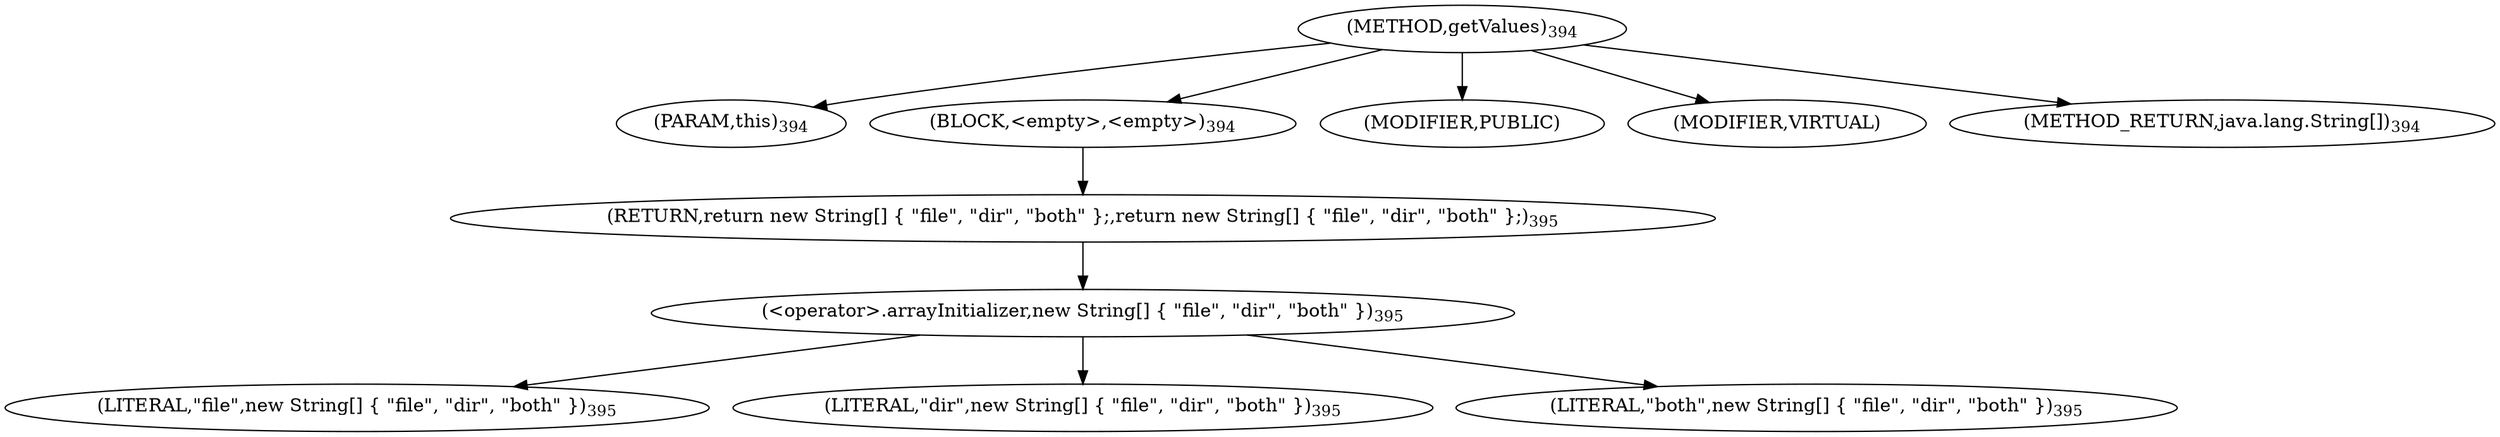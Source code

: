 digraph "getValues" {  
"1020" [label = <(METHOD,getValues)<SUB>394</SUB>> ]
"1021" [label = <(PARAM,this)<SUB>394</SUB>> ]
"1022" [label = <(BLOCK,&lt;empty&gt;,&lt;empty&gt;)<SUB>394</SUB>> ]
"1023" [label = <(RETURN,return new String[] { &quot;file&quot;, &quot;dir&quot;, &quot;both&quot; };,return new String[] { &quot;file&quot;, &quot;dir&quot;, &quot;both&quot; };)<SUB>395</SUB>> ]
"1024" [label = <(&lt;operator&gt;.arrayInitializer,new String[] { &quot;file&quot;, &quot;dir&quot;, &quot;both&quot; })<SUB>395</SUB>> ]
"1025" [label = <(LITERAL,&quot;file&quot;,new String[] { &quot;file&quot;, &quot;dir&quot;, &quot;both&quot; })<SUB>395</SUB>> ]
"1026" [label = <(LITERAL,&quot;dir&quot;,new String[] { &quot;file&quot;, &quot;dir&quot;, &quot;both&quot; })<SUB>395</SUB>> ]
"1027" [label = <(LITERAL,&quot;both&quot;,new String[] { &quot;file&quot;, &quot;dir&quot;, &quot;both&quot; })<SUB>395</SUB>> ]
"1028" [label = <(MODIFIER,PUBLIC)> ]
"1029" [label = <(MODIFIER,VIRTUAL)> ]
"1030" [label = <(METHOD_RETURN,java.lang.String[])<SUB>394</SUB>> ]
  "1020" -> "1021" 
  "1020" -> "1022" 
  "1020" -> "1028" 
  "1020" -> "1029" 
  "1020" -> "1030" 
  "1022" -> "1023" 
  "1023" -> "1024" 
  "1024" -> "1025" 
  "1024" -> "1026" 
  "1024" -> "1027" 
}
